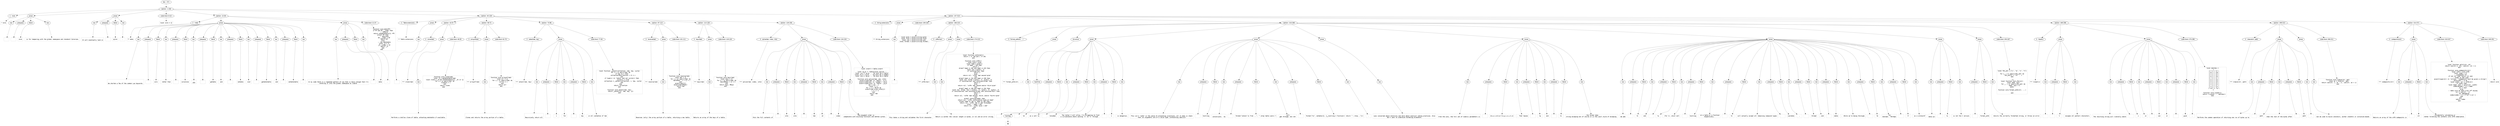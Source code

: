 digraph lpegNode {

node [fontname=Helvetica]
edge [style=dashed]

doc_0 [label="doc - 371"]


doc_0 -> { section_1}
{rank=same; section_1}

section_1 [label="section: 1-156"]


// END RANK doc_0

section_1 -> { header_2 prose_3 prose_4 codeblock_5 section_6 section_7 section_8}
{rank=same; header_2 prose_3 prose_4 codeblock_5 section_6 section_7 section_8}

header_2 [label="1 : Core"]

prose_3 [label="prose"]

prose_4 [label="prose"]

codeblock_5 [label="code block 8-10"]

section_6 [label="section: 13-39"]

section_7 [label="section: 40-128"]

section_8 [label="section: 157-313"]


// END RANK section_1

header_2 -> leaf_9
leaf_9  [color=Gray,shape=rectangle,fontname=Inconsolata,label="* Core"]
// END RANK header_2

prose_3 -> { raw_10 prespace_11 literal_12 raw_13}
{rank=same; raw_10 prespace_11 literal_12 raw_13}

raw_10 [label="raw"]

prespace_11 [label="prespace"]

literal_12 [label="literal"]

raw_13 [label="raw"]


// END RANK prose_3

raw_10 -> leaf_14
leaf_14  [color=Gray,shape=rectangle,fontname=Inconsolata,label="
"]
// END RANK raw_10

prespace_11 -> leaf_15
leaf_15  [color=Gray,shape=rectangle,fontname=Inconsolata,label=""]
// END RANK prespace_11

literal_12 -> leaf_16
leaf_16  [color=Gray,shape=rectangle,fontname=Inconsolata,label="core"]
// END RANK literal_12

raw_13 -> leaf_17
leaf_17  [color=Gray,shape=rectangle,fontname=Inconsolata,label=" is for tampering with the global namespace and standard libraries.
"]
// END RANK raw_13

prose_4 -> { raw_18 prespace_19 literal_20 raw_21}
{rank=same; raw_18 prespace_19 literal_20 raw_21}

raw_18 [label="raw"]

prespace_19 [label="prespace"]

literal_20 [label="literal"]

raw_21 [label="raw"]


// END RANK prose_4

raw_18 -> leaf_22
leaf_22  [color=Gray,shape=rectangle,fontname=Inconsolata,label="
It will eventually land in"]
// END RANK raw_18

prespace_19 -> leaf_23
leaf_23  [color=Gray,shape=rectangle,fontname=Inconsolata,label=" "]
// END RANK prespace_19

literal_20 -> leaf_24
leaf_24  [color=Gray,shape=rectangle,fontname=Inconsolata,label="pylon"]
// END RANK literal_20

raw_21 -> leaf_25
leaf_25  [color=Gray,shape=rectangle,fontname=Inconsolata,label=".
"]
// END RANK raw_21

codeblock_5 -> leaf_26
leaf_26  [color=Gray,shape=rectangle,fontname=Inconsolata,label="local core = {}"]
// END RANK codeblock_5

section_6 -> { header_27 prose_28 prose_29 codeblock_30}
{rank=same; header_27 prose_28 prose_29 codeblock_30}

header_27 [label="2 : meta"]

prose_28 [label="prose"]

prose_29 [label="prose"]

codeblock_30 [label="code block 21-37"]


// END RANK section_6

header_27 -> leaf_31
leaf_31  [color=Gray,shape=rectangle,fontname=Inconsolata,label="** meta"]
// END RANK header_27

prose_28 -> { raw_32 prespace_33 literal_34 raw_35 prespace_36 literal_37 raw_38 prespace_39 literal_40 raw_41 prespace_42 literal_43 raw_44 prespace_45 literal_46 raw_47 prespace_48 literal_49 raw_50}
{rank=same; raw_32 prespace_33 literal_34 raw_35 prespace_36 literal_37 raw_38 prespace_39 literal_40 raw_41 prespace_42 literal_43 raw_44 prespace_45 literal_46 raw_47 prespace_48 literal_49 raw_50}

raw_32 [label="raw"]

prespace_33 [label="prespace"]

literal_34 [label="literal"]

raw_35 [label="raw"]

prespace_36 [label="prespace"]

literal_37 [label="literal"]

raw_38 [label="raw"]

prespace_39 [label="prespace"]

literal_40 [label="literal"]

raw_41 [label="raw"]

prespace_42 [label="prespace"]

literal_43 [label="literal"]

raw_44 [label="raw"]

prespace_45 [label="prespace"]

literal_46 [label="literal"]

raw_47 [label="raw"]

prespace_48 [label="prespace"]

literal_49 [label="literal"]

raw_50 [label="raw"]


// END RANK prose_28

raw_32 -> leaf_51
leaf_51  [color=Gray,shape=rectangle,fontname=Inconsolata,label="

We shorten a few of the common Lua keywords:"]
// END RANK raw_32

prespace_33 -> leaf_52
leaf_52  [color=Gray,shape=rectangle,fontname=Inconsolata,label=" "]
// END RANK prespace_33

literal_34 -> leaf_53
leaf_53  [color=Gray,shape=rectangle,fontname=Inconsolata,label="coro"]
// END RANK literal_34

raw_35 -> leaf_54
leaf_54  [color=Gray,shape=rectangle,fontname=Inconsolata,label=" rather than"]
// END RANK raw_35

prespace_36 -> leaf_55
leaf_55  [color=Gray,shape=rectangle,fontname=Inconsolata,label=" "]
// END RANK prespace_36

literal_37 -> leaf_56
leaf_56  [color=Gray,shape=rectangle,fontname=Inconsolata,label="coroutine"]
// END RANK literal_37

raw_38 -> leaf_57
leaf_57  [color=Gray,shape=rectangle,fontname=Inconsolata,label=",
and"]
// END RANK raw_38

prespace_39 -> leaf_58
leaf_58  [color=Gray,shape=rectangle,fontname=Inconsolata,label=" "]
// END RANK prespace_39

literal_40 -> leaf_59
leaf_59  [color=Gray,shape=rectangle,fontname=Inconsolata,label="getmeta"]
// END RANK literal_40

raw_41 -> leaf_60
leaf_60  [color=Gray,shape=rectangle,fontname=Inconsolata,label=" and"]
// END RANK raw_41

prespace_42 -> leaf_61
leaf_61  [color=Gray,shape=rectangle,fontname=Inconsolata,label=" "]
// END RANK prespace_42

literal_43 -> leaf_62
leaf_62  [color=Gray,shape=rectangle,fontname=Inconsolata,label="setmeta"]
// END RANK literal_43

raw_44 -> leaf_63
leaf_63  [color=Gray,shape=rectangle,fontname=Inconsolata,label=" over"]
// END RANK raw_44

prespace_45 -> leaf_64
leaf_64  [color=Gray,shape=rectangle,fontname=Inconsolata,label=" "]
// END RANK prespace_45

literal_46 -> leaf_65
leaf_65  [color=Gray,shape=rectangle,fontname=Inconsolata,label="getmetatable"]
// END RANK literal_46

raw_47 -> leaf_66
leaf_66  [color=Gray,shape=rectangle,fontname=Inconsolata,label=" and"]
// END RANK raw_47

prespace_48 -> leaf_67
leaf_67  [color=Gray,shape=rectangle,fontname=Inconsolata,label=" "]
// END RANK prespace_48

literal_49 -> leaf_68
leaf_68  [color=Gray,shape=rectangle,fontname=Inconsolata,label="setmetatable"]
// END RANK literal_49

raw_50 -> leaf_69
leaf_69  [color=Gray,shape=rectangle,fontname=Inconsolata,label=".
"]
// END RANK raw_50

prose_29 -> { raw_70 prespace_71 literal_72 raw_73}
{rank=same; raw_70 prespace_71 literal_72 raw_73}

raw_70 [label="raw"]

prespace_71 [label="prespace"]

literal_72 [label="literal"]

raw_73 [label="raw"]


// END RANK prose_29

raw_70 -> leaf_74
leaf_74  [color=Gray,shape=rectangle,fontname=Inconsolata,label="
In my code there is a repeated pattern of use that is basic enough that I'm
entering it into the global namespace as simple"]
// END RANK raw_70

prespace_71 -> leaf_75
leaf_75  [color=Gray,shape=rectangle,fontname=Inconsolata,label=" "]
// END RANK prespace_71

literal_72 -> leaf_76
leaf_76  [color=Gray,shape=rectangle,fontname=Inconsolata,label="meta"]
// END RANK literal_72

raw_73 -> leaf_77
leaf_77  [color=Gray,shape=rectangle,fontname=Inconsolata,label=".
"]
// END RANK raw_73

codeblock_30 -> leaf_78
leaf_78  [color=Gray,shape=rectangle,fontname=Inconsolata,label="function core.meta(MT)
   if MT and MT.__index then
      -- inherit
      return setmetatable({}, MT)
   elseif MT then
      -- decorate
      MT.__index = MT
      return MT
   else
      -- new metatable
      local _M = {}
      _M.__index = _M
      return _M
   end
end"]
// END RANK codeblock_30

section_7 -> { header_79 prose_80 section_81 section_82 section_83 section_84 section_85 section_86}
{rank=same; header_79 prose_80 section_81 section_82 section_83 section_84 section_85 section_86}

header_79 [label="2 : Table extensions"]

prose_80 [label="prose"]

section_81 [label="section: 42-57"]

section_82 [label="section: 58-72"]

section_83 [label="section: 73-96"]

section_84 [label="section: 97-113"]

section_85 [label="section: 114-128"]

section_86 [label="section: 129-156"]


// END RANK section_7

header_79 -> leaf_87
leaf_87  [color=Gray,shape=rectangle,fontname=Inconsolata,label="** Table extensions"]
// END RANK header_79

prose_80 -> { raw_88}
{rank=same; raw_88}

raw_88 [label="raw"]


// END RANK prose_80

raw_88 -> leaf_89
leaf_89  [color=Gray,shape=rectangle,fontname=Inconsolata,label="
"]
// END RANK raw_88

section_81 -> { header_90 prose_91 codeblock_92}
{rank=same; header_90 prose_91 codeblock_92}

header_90 [label="3 : clone(tab)"]

prose_91 [label="prose"]

codeblock_92 [label="code block 46-55"]


// END RANK section_81

header_90 -> leaf_93
leaf_93  [color=Gray,shape=rectangle,fontname=Inconsolata,label="*** clone(tab)"]
// END RANK header_90

prose_91 -> { raw_94}
{rank=same; raw_94}

raw_94 [label="raw"]


// END RANK prose_91

raw_94 -> leaf_95
leaf_95  [color=Gray,shape=rectangle,fontname=Inconsolata,label="

Performs a shallow clone of table, attaching metatable if available.
"]
// END RANK raw_94

codeblock_92 -> leaf_96
leaf_96  [color=Gray,shape=rectangle,fontname=Inconsolata,label="function core.clone(tab)
   local _M = getmetatable(tab)
   local clone = _M and setmetatable({}, _M) or {}
   for k,v in pairs(tab) do
      clone[k] = v
   end
   return clone
end"]
// END RANK codeblock_92

section_82 -> { header_97 prose_98 codeblock_99}
{rank=same; header_97 prose_98 codeblock_99}

header_97 [label="3 : arrayof(tab)"]

prose_98 [label="prose"]

codeblock_99 [label="code block 62-70"]


// END RANK section_82

header_97 -> leaf_100
leaf_100  [color=Gray,shape=rectangle,fontname=Inconsolata,label="*** arrayof(tab)"]
// END RANK header_97

prose_98 -> { raw_101}
{rank=same; raw_101}

raw_101 [label="raw"]


// END RANK prose_98

raw_101 -> leaf_102
leaf_102  [color=Gray,shape=rectangle,fontname=Inconsolata,label="

Clones and returns the array portion of a table.
"]
// END RANK raw_101

codeblock_99 -> leaf_103
leaf_103  [color=Gray,shape=rectangle,fontname=Inconsolata,label="function core.arrayof(tab)
   local arr = {}
   for i,v in ipairs(tab) do
      arr[i] = v
   end
   return arr
end"]
// END RANK codeblock_99

section_83 -> { header_104 prose_105 codeblock_106}
{rank=same; header_104 prose_105 codeblock_106}

header_104 [label="3 : select(tab, key)"]

prose_105 [label="prose"]

codeblock_106 [label="code block 77-94"]


// END RANK section_83

header_104 -> leaf_107
leaf_107  [color=Gray,shape=rectangle,fontname=Inconsolata,label="*** select(tab, key)"]
// END RANK header_104

prose_105 -> { raw_108 prespace_109 literal_110 raw_111 prespace_112 literal_113 raw_114}
{rank=same; raw_108 prespace_109 literal_110 raw_111 prespace_112 literal_113 raw_114}

raw_108 [label="raw"]

prespace_109 [label="prespace"]

literal_110 [label="literal"]

raw_111 [label="raw"]

prespace_112 [label="prespace"]

literal_113 [label="literal"]

raw_114 [label="raw"]


// END RANK prose_105

raw_108 -> leaf_115
leaf_115  [color=Gray,shape=rectangle,fontname=Inconsolata,label="

Recursively return all"]
// END RANK raw_108

prespace_109 -> leaf_116
leaf_116  [color=Gray,shape=rectangle,fontname=Inconsolata,label=" "]
// END RANK prespace_109

literal_110 -> leaf_117
leaf_117  [color=Gray,shape=rectangle,fontname=Inconsolata,label="v"]
// END RANK literal_110

raw_111 -> leaf_118
leaf_118  [color=Gray,shape=rectangle,fontname=Inconsolata,label=" for"]
// END RANK raw_111

prespace_112 -> leaf_119
leaf_119  [color=Gray,shape=rectangle,fontname=Inconsolata,label=" "]
// END RANK prespace_112

literal_113 -> leaf_120
leaf_120  [color=Gray,shape=rectangle,fontname=Inconsolata,label="key"]
// END RANK literal_113

raw_114 -> leaf_121
leaf_121  [color=Gray,shape=rectangle,fontname=Inconsolata,label=" in all subtables of tab
"]
// END RANK raw_114

codeblock_106 -> leaf_122
leaf_122  [color=Gray,shape=rectangle,fontname=Inconsolata,label="local function _select(collection, tab, key, cycle)
   for k,v in pairs(tab) do
      if key == k then
         collection[#collection + 1] = v
      end
      if type(v) == \"table\" and not cycle[v] then
         cycle[v] = true
         collection = _select(collection, v, key, cycle)
      end
   end
   return collection
end

function core.select(tab, key)
   return _select({}, tab, key, {})
end"]
// END RANK codeblock_106

section_84 -> { header_123 prose_124 codeblock_125}
{rank=same; header_123 prose_124 codeblock_125}

header_123 [label="3 : reverse(tab)"]

prose_124 [label="prose"]

codeblock_125 [label="code block 101-111"]


// END RANK section_84

header_123 -> leaf_126
leaf_126  [color=Gray,shape=rectangle,fontname=Inconsolata,label="*** reverse(tab)"]
// END RANK header_123

prose_124 -> { raw_127}
{rank=same; raw_127}

raw_127 [label="raw"]


// END RANK prose_124

raw_127 -> leaf_128
leaf_128  [color=Gray,shape=rectangle,fontname=Inconsolata,label="

Reverses (only) the array portion of a table, returning a new table.
"]
// END RANK raw_127

codeblock_125 -> leaf_129
leaf_129  [color=Gray,shape=rectangle,fontname=Inconsolata,label="function core.reverse(tab)
   local bat = {}
   for i,v in ipairs(tab) do
      bat[#tab - i + 1] = v
   end
   assert(bat[1])
   assert(bat[#tab])
   return bat
end"]
// END RANK codeblock_125

section_85 -> { header_130 prose_131 codeblock_132}
{rank=same; header_130 prose_131 codeblock_132}

header_130 [label="3 : keys(tab)"]

prose_131 [label="prose"]

codeblock_132 [label="code block 118-126"]


// END RANK section_85

header_130 -> leaf_133
leaf_133  [color=Gray,shape=rectangle,fontname=Inconsolata,label="*** keys(tab)"]
// END RANK header_130

prose_131 -> { raw_134}
{rank=same; raw_134}

raw_134 [label="raw"]


// END RANK prose_131

raw_134 -> leaf_135
leaf_135  [color=Gray,shape=rectangle,fontname=Inconsolata,label="

Returns an array of the keys of a table.
"]
// END RANK raw_134

codeblock_132 -> leaf_136
leaf_136  [color=Gray,shape=rectangle,fontname=Inconsolata,label="function core.keys(tab)
   local keys = {}
   for k,v in pairs(tab) do
      keys[#keys + 1] = k
   end
   return keys, #keys
end"]
// END RANK codeblock_132

section_86 -> { header_137 prose_138 codeblock_139}
{rank=same; header_137 prose_138 codeblock_139}

header_137 [label="3 : splice(tab, index, into)"]

prose_138 [label="prose"]

codeblock_139 [label="code block 134-154"]


// END RANK section_86

header_137 -> leaf_140
leaf_140  [color=Gray,shape=rectangle,fontname=Inconsolata,label="*** splice(tab, index, into)"]
// END RANK header_137

prose_138 -> { raw_141 prespace_142 literal_143 raw_144 prespace_145 literal_146 raw_147 prespace_148 literal_149 raw_150}
{rank=same; raw_141 prespace_142 literal_143 raw_144 prespace_145 literal_146 raw_147 prespace_148 literal_149 raw_150}

raw_141 [label="raw"]

prespace_142 [label="prespace"]

literal_143 [label="literal"]

raw_144 [label="raw"]

prespace_145 [label="prespace"]

literal_146 [label="literal"]

raw_147 [label="raw"]

prespace_148 [label="prespace"]

literal_149 [label="literal"]

raw_150 [label="raw"]


// END RANK prose_138

raw_141 -> leaf_151
leaf_151  [color=Gray,shape=rectangle,fontname=Inconsolata,label="

Puts the full contents of"]
// END RANK raw_141

prespace_142 -> leaf_152
leaf_152  [color=Gray,shape=rectangle,fontname=Inconsolata,label=" "]
// END RANK prespace_142

literal_143 -> leaf_153
leaf_153  [color=Gray,shape=rectangle,fontname=Inconsolata,label="into"]
// END RANK literal_143

raw_144 -> leaf_154
leaf_154  [color=Gray,shape=rectangle,fontname=Inconsolata,label=" into"]
// END RANK raw_144

prespace_145 -> leaf_155
leaf_155  [color=Gray,shape=rectangle,fontname=Inconsolata,label=" "]
// END RANK prespace_145

literal_146 -> leaf_156
leaf_156  [color=Gray,shape=rectangle,fontname=Inconsolata,label="tab"]
// END RANK literal_146

raw_147 -> leaf_157
leaf_157  [color=Gray,shape=rectangle,fontname=Inconsolata,label=" at"]
// END RANK raw_147

prespace_148 -> leaf_158
leaf_158  [color=Gray,shape=rectangle,fontname=Inconsolata,label=" "]
// END RANK prespace_148

literal_149 -> leaf_159
leaf_159  [color=Gray,shape=rectangle,fontname=Inconsolata,label="index"]
// END RANK literal_149

raw_150 -> leaf_160
leaf_160  [color=Gray,shape=rectangle,fontname=Inconsolata,label=".  The argument order is
compatible with existing functions and method syntax.
"]
// END RANK raw_150

codeblock_139 -> leaf_161
leaf_161  [color=Gray,shape=rectangle,fontname=Inconsolata,label="local insert = table.insert

local sp_er = \"table<core>.splice: \"
local _e_1 = sp_er .. \"$1 must be a table\"
local _e_2 = sp_er .. \"$2 must be a number\"
local _e_3 = sp_er .. \"$3 must be a table\"

function core.splice(tab, idx, into)
   assert(type(tab) == \"table\", _e_1)
   assert(type(idx) == \"number\", _e_2)
   assert(type(into) == \"table\", _e_3)
    idx = idx - 1
    local i = 1
    for j = 1, #into do
        insert(tab,i+idx,into[j])
        i = i + 1
    end
    return tab
end"]
// END RANK codeblock_139

section_8 -> { header_162 prose_163 codeblock_164 section_165 section_166 section_167 section_168 section_169}
{rank=same; header_162 prose_163 codeblock_164 section_165 section_166 section_167 section_168 section_169}

header_162 [label="2 : String extensions"]

prose_163 [label="prose"]

codeblock_164 [label="code block 159-164"]

section_165 [label="section: 166-215"]

section_166 [label="section: 216-268"]

section_167 [label="section: 269-298"]

section_168 [label="section: 299-313"]

section_169 [label="section: 314-371"]


// END RANK section_8

header_162 -> leaf_170
leaf_170  [color=Gray,shape=rectangle,fontname=Inconsolata,label="** String extensions"]
// END RANK header_162

prose_163 -> { raw_171}
{rank=same; raw_171}

raw_171 [label="raw"]


// END RANK prose_163

raw_171 -> leaf_172
leaf_172  [color=Gray,shape=rectangle,fontname=Inconsolata,label="
"]
// END RANK raw_171

codeblock_164 -> leaf_173
leaf_173  [color=Gray,shape=rectangle,fontname=Inconsolata,label="local byte = assert(string.byte)
local find = assert(string.find)
local sub = assert(string.sub)
local format = assert(string.format)"]
// END RANK codeblock_164

section_165 -> { header_174 prose_175 prose_176 codeblock_177}
{rank=same; header_174 prose_175 prose_176 codeblock_177}

header_174 [label="3 : utf8(char)"]

prose_175 [label="prose"]

prose_176 [label="prose"]

codeblock_177 [label="code block 174-213"]


// END RANK section_165

header_174 -> leaf_178
leaf_178  [color=Gray,shape=rectangle,fontname=Inconsolata,label="*** utf8(char)"]
// END RANK header_174

prose_175 -> { raw_179}
{rank=same; raw_179}

raw_179 [label="raw"]


// END RANK prose_175

raw_179 -> leaf_180
leaf_180  [color=Gray,shape=rectangle,fontname=Inconsolata,label="

This takes a string and validates the first character.
"]
// END RANK raw_179

prose_176 -> { raw_181}
{rank=same; raw_181}

raw_181 [label="raw"]


// END RANK prose_176

raw_181 -> leaf_182
leaf_182  [color=Gray,shape=rectangle,fontname=Inconsolata,label="
Return is either the (valid) length in bytes, or nil and an error string.
"]
// END RANK raw_181

codeblock_177 -> leaf_183
leaf_183  [color=Gray,shape=rectangle,fontname=Inconsolata,label="local function continue(c)
   return c >= 128 and c <= 191
end

function core.utf8(c)
   local byte = byte
   local head = byte(c)
   if head < 128 then
      return 1
   elseif head >= 194 and head <= 223 then
      local two = byte(c, 2)
      if continue(two) then
         return 2
      else
         return nil, \"utf8: bad second byte\"
      end
   elseif head >= 224 and head <= 239 then
      local two, three = byte(c, 2), byte(c, 3)
      if continue(two) and continue(three) then
         return 3
      else
         return nil, \"utf8: bad second and/or third byte\"
      end
   elseif head >= 240 and head <= 244 then
      local two, three, four = byte(c, 2), byte(c, 3), byte(c, 4)
      if continue(two) and continue(three) and continue(four) then
         return 4
      else
         return nil, \"utf8: bad second, third, and/or fourth byte\"
      end
   elseif continue(head) then
      return nil, \"utf8: continuation byte at head\"
   elseif head == 192 or head == 193 then
      return nil, \"utf8: 192 or 193 forbidden\"
   else -- head > 245
      return nil, \"utf8: byte > 245\"
   end
end"]
// END RANK codeblock_177

section_166 -> { header_184 prose_185 structure_186 prose_187 prose_188 prose_189 prose_190 prose_191 prose_192 prose_193 codeblock_194}
{rank=same; header_184 prose_185 structure_186 prose_187 prose_188 prose_189 prose_190 prose_191 prose_192 prose_193 codeblock_194}

header_184 [label="3 : format_safe(str, ...)"]

prose_185 [label="prose"]

structure_186 [label="structure"]

prose_187 [label="prose"]

prose_188 [label="prose"]

prose_189 [label="prose"]

prose_190 [label="prose"]

prose_191 [label="prose"]

prose_192 [label="prose"]

prose_193 [label="prose"]

codeblock_194 [label="code block 250-267"]


// END RANK section_166

header_184 -> leaf_195
leaf_195  [color=Gray,shape=rectangle,fontname=Inconsolata,label="*** format_safe(str, ...)"]
// END RANK header_184

prose_185 -> { raw_196}
{rank=same; raw_196}

raw_196 [label="raw"]


// END RANK prose_185

raw_196 -> leaf_197
leaf_197  [color=Gray,shape=rectangle,fontname=Inconsolata,label="
"]
// END RANK raw_196

structure_186 -> { hashline_198}
{rank=same; hashline_198}

hashline_198 [label="hashline"]


// END RANK structure_186

hashline_198 -> { hashtag_199}
{rank=same; hashtag_199}

hashtag_199 [label="hashtag"]


// END RANK hashline_198

hashtag_199 -> leaf_200
leaf_200  [color=Gray,shape=rectangle,fontname=Inconsolata,label="NB"]
// END RANK hashtag_199

prose_187 -> { prespace_201 literal_202 raw_203 prespace_204 literal_205 raw_206 prespace_207 literal_208 raw_209}
{rank=same; prespace_201 literal_202 raw_203 prespace_204 literal_205 raw_206 prespace_207 literal_208 raw_209}

prespace_201 [label="prespace"]

literal_202 [label="literal"]

raw_203 [label="raw"]

prespace_204 [label="prespace"]

literal_205 [label="literal"]

raw_206 [label="raw"]

prespace_207 [label="prespace"]

literal_208 [label="literal"]

raw_209 [label="raw"]


// END RANK prose_187

prespace_201 -> leaf_210
leaf_210  [color=Gray,shape=rectangle,fontname=Inconsolata,label=""]
// END RANK prespace_201

literal_202 -> leaf_211
leaf_211  [color=Gray,shape=rectangle,fontname=Inconsolata,label="%d"]
// END RANK literal_202

raw_203 -> leaf_212
leaf_212  [color=Gray,shape=rectangle,fontname=Inconsolata,label=" as a call to"]
// END RANK raw_203

prespace_204 -> leaf_213
leaf_213  [color=Gray,shape=rectangle,fontname=Inconsolata,label=" "]
// END RANK prespace_204

literal_205 -> leaf_214
leaf_214  [color=Gray,shape=rectangle,fontname=Inconsolata,label="tonumber"]
// END RANK literal_205

raw_206 -> leaf_215
leaf_215  [color=Gray,shape=rectangle,fontname=Inconsolata,label=".  The latter I will allow, I'm struggling to find
a circumstance where casting \"1\" to \"1\" through"]
// END RANK raw_206

prespace_207 -> leaf_216
leaf_216  [color=Gray,shape=rectangle,fontname=Inconsolata,label=" "]
// END RANK prespace_207

literal_208 -> leaf_217
leaf_217  [color=Gray,shape=rectangle,fontname=Inconsolata,label="1"]
// END RANK literal_208

raw_209 -> leaf_218
leaf_218  [color=Gray,shape=rectangle,fontname=Inconsolata,label=" is dangerous.
"]
// END RANK raw_209

prose_188 -> { raw_219 prespace_220 literal_221 raw_222 prespace_223 literal_224 raw_225 prespace_226 literal_227 raw_228}
{rank=same; raw_219 prespace_220 literal_221 raw_222 prespace_223 literal_224 raw_225 prespace_226 literal_227 raw_228}

raw_219 [label="raw"]

prespace_220 [label="prespace"]

literal_221 [label="literal"]

raw_222 [label="raw"]

prespace_223 [label="prespace"]

literal_224 [label="literal"]

raw_225 [label="raw"]

prespace_226 [label="prespace"]

literal_227 [label="literal"]

raw_228 [label="raw"]


// END RANK prose_188

raw_219 -> leaf_229
leaf_229  [color=Gray,shape=rectangle,fontname=Inconsolata,label="
This isn't \"safe\" in the sense of preventing injections, all it does is check
that its arguments are of a valid type, prohibiting implicit"]
// END RANK raw_219

prespace_220 -> leaf_230
leaf_230  [color=Gray,shape=rectangle,fontname=Inconsolata,label=" "]
// END RANK prespace_220

literal_221 -> leaf_231
leaf_231  [color=Gray,shape=rectangle,fontname=Inconsolata,label="tostring"]
// END RANK literal_221

raw_222 -> leaf_232
leaf_232  [color=Gray,shape=rectangle,fontname=Inconsolata,label="
conversions.  So"]
// END RANK raw_222

prespace_223 -> leaf_233
leaf_233  [color=Gray,shape=rectangle,fontname=Inconsolata,label=" "]
// END RANK prespace_223

literal_224 -> leaf_234
leaf_234  [color=Gray,shape=rectangle,fontname=Inconsolata,label="format(\"select %s from ...\", \"';drop table users;\")"]
// END RANK literal_224

raw_225 -> leaf_235
leaf_235  [color=Gray,shape=rectangle,fontname=Inconsolata,label=" will
get through, but not"]
// END RANK raw_225

prespace_226 -> leaf_236
leaf_236  [color=Gray,shape=rectangle,fontname=Inconsolata,label=""]
// END RANK prespace_226

literal_227 -> leaf_237
leaf_237  [color=Gray,shape=rectangle,fontname=Inconsolata,label="format(\"%s\", setmeta({}, {__tostring = function() return \"'; drop...\"}))"]
// END RANK literal_227

raw_228 -> leaf_238
leaf_238  [color=Gray,shape=rectangle,fontname=Inconsolata,label=".
"]
// END RANK raw_228

prose_189 -> { raw_239}
{rank=same; raw_239}

raw_239 [label="raw"]


// END RANK prose_189

raw_239 -> leaf_240
leaf_240  [color=Gray,shape=rectangle,fontname=Inconsolata,label="
Less concerned about hostility and more about explicit coding practices. Also
don't want to undermine hardening elsewhere.
"]
// END RANK raw_239

prose_190 -> { raw_241 prespace_242 literal_243 raw_244 prespace_245 literal_246 raw_247 prespace_248 literal_249 raw_250}
{rank=same; raw_241 prespace_242 literal_243 raw_244 prespace_245 literal_246 raw_247 prespace_248 literal_249 raw_250}

raw_241 [label="raw"]

prespace_242 [label="prespace"]

literal_243 [label="literal"]

raw_244 [label="raw"]

prespace_245 [label="prespace"]

literal_246 [label="literal"]

raw_247 [label="raw"]

prespace_248 [label="prespace"]

literal_249 [label="literal"]

raw_250 [label="raw"]


// END RANK prose_190

raw_241 -> leaf_251
leaf_251  [color=Gray,shape=rectangle,fontname=Inconsolata,label="
From the wiki, the full set of numeric parameters is"]
// END RANK raw_241

prespace_242 -> leaf_252
leaf_252  [color=Gray,shape=rectangle,fontname=Inconsolata,label=""]
// END RANK prespace_242

literal_243 -> leaf_253
leaf_253  [color=Gray,shape=rectangle,fontname=Inconsolata,label="{A,a,c,d,E,e,f,G,g,i,o,u,X,x}"]
// END RANK literal_243

raw_244 -> leaf_254
leaf_254  [color=Gray,shape=rectangle,fontname=Inconsolata,label=".  That leaves"]
// END RANK raw_244

prespace_245 -> leaf_255
leaf_255  [color=Gray,shape=rectangle,fontname=Inconsolata,label=" "]
// END RANK prespace_245

literal_246 -> leaf_256
leaf_256  [color=Gray,shape=rectangle,fontname=Inconsolata,label="%q"]
// END RANK literal_246

raw_247 -> leaf_257
leaf_257  [color=Gray,shape=rectangle,fontname=Inconsolata,label=" and"]
// END RANK raw_247

prespace_248 -> leaf_258
leaf_258  [color=Gray,shape=rectangle,fontname=Inconsolata,label=" "]
// END RANK prespace_248

literal_249 -> leaf_259
leaf_259  [color=Gray,shape=rectangle,fontname=Inconsolata,label="%s"]
// END RANK literal_249

raw_250 -> leaf_260
leaf_260  [color=Gray,shape=rectangle,fontname=Inconsolata,label=", the former does
string escaping but of course it is the Lua/C style of escaping.
"]
// END RANK raw_250

prose_191 -> { raw_261 prespace_262 literal_263 raw_264 prespace_265 literal_266 raw_267 prespace_268 literal_269 raw_270 prespace_271 literal_272 raw_273 prespace_274 literal_275 raw_276 prespace_277 literal_278 raw_279 prespace_280 literal_281 raw_282 prespace_283 literal_284 raw_285 prespace_286 literal_287 raw_288}
{rank=same; raw_261 prespace_262 literal_263 raw_264 prespace_265 literal_266 raw_267 prespace_268 literal_269 raw_270 prespace_271 literal_272 raw_273 prespace_274 literal_275 raw_276 prespace_277 literal_278 raw_279 prespace_280 literal_281 raw_282 prespace_283 literal_284 raw_285 prespace_286 literal_287 raw_288}

raw_261 [label="raw"]

prespace_262 [label="prespace"]

literal_263 [label="literal"]

raw_264 [label="raw"]

prespace_265 [label="prespace"]

literal_266 [label="literal"]

raw_267 [label="raw"]

prespace_268 [label="prespace"]

literal_269 [label="literal"]

raw_270 [label="raw"]

prespace_271 [label="prespace"]

literal_272 [label="literal"]

raw_273 [label="raw"]

prespace_274 [label="prespace"]

literal_275 [label="literal"]

raw_276 [label="raw"]

prespace_277 [label="prespace"]

literal_278 [label="literal"]

raw_279 [label="raw"]

prespace_280 [label="prespace"]

literal_281 [label="literal"]

raw_282 [label="raw"]

prespace_283 [label="prespace"]

literal_284 [label="literal"]

raw_285 [label="raw"]

prespace_286 [label="prespace"]

literal_287 [label="literal"]

raw_288 [label="raw"]


// END RANK prose_191

raw_261 -> leaf_289
leaf_289  [color=Gray,shape=rectangle,fontname=Inconsolata,label="
We add"]
// END RANK raw_261

prespace_262 -> leaf_290
leaf_290  [color=Gray,shape=rectangle,fontname=Inconsolata,label=" "]
// END RANK prespace_262

literal_263 -> leaf_291
leaf_291  [color=Gray,shape=rectangle,fontname=Inconsolata,label="%t"]
// END RANK literal_263

raw_264 -> leaf_292
leaf_292  [color=Gray,shape=rectangle,fontname=Inconsolata,label=" and"]
// END RANK raw_264

prespace_265 -> leaf_293
leaf_293  [color=Gray,shape=rectangle,fontname=Inconsolata,label=" "]
// END RANK prespace_265

literal_266 -> leaf_294
leaf_294  [color=Gray,shape=rectangle,fontname=Inconsolata,label="%L"]
// END RANK literal_266

raw_267 -> leaf_295
leaf_295  [color=Gray,shape=rectangle,fontname=Inconsolata,label=" (for λ), which call"]
// END RANK raw_267

prespace_268 -> leaf_296
leaf_296  [color=Gray,shape=rectangle,fontname=Inconsolata,label=" "]
// END RANK prespace_268

literal_269 -> leaf_297
leaf_297  [color=Gray,shape=rectangle,fontname=Inconsolata,label="tostring"]
// END RANK literal_269

raw_270 -> leaf_298
leaf_298  [color=Gray,shape=rectangle,fontname=Inconsolata,label=" on a table or a function
respectively. "]
// END RANK raw_270

prespace_271 -> leaf_299
leaf_299  [color=Gray,shape=rectangle,fontname=Inconsolata,label=" "]
// END RANK prespace_271

literal_272 -> leaf_300
leaf_300  [color=Gray,shape=rectangle,fontname=Inconsolata,label="%t"]
// END RANK literal_272

raw_273 -> leaf_301
leaf_301  [color=Gray,shape=rectangle,fontname=Inconsolata,label=" will actually accept all remaining compound types:"]
// END RANK raw_273

prespace_274 -> leaf_302
leaf_302  [color=Gray,shape=rectangle,fontname=Inconsolata,label=""]
// END RANK prespace_274

literal_275 -> leaf_303
leaf_303  [color=Gray,shape=rectangle,fontname=Inconsolata,label="userdata"]
// END RANK literal_275

raw_276 -> leaf_304
leaf_304  [color=Gray,shape=rectangle,fontname=Inconsolata,label=","]
// END RANK raw_276

prespace_277 -> leaf_305
leaf_305  [color=Gray,shape=rectangle,fontname=Inconsolata,label=" "]
// END RANK prespace_277

literal_278 -> leaf_306
leaf_306  [color=Gray,shape=rectangle,fontname=Inconsolata,label="thread"]
// END RANK literal_278

raw_279 -> leaf_307
leaf_307  [color=Gray,shape=rectangle,fontname=Inconsolata,label=", and"]
// END RANK raw_279

prespace_280 -> leaf_308
leaf_308  [color=Gray,shape=rectangle,fontname=Inconsolata,label=" "]
// END RANK prespace_280

literal_281 -> leaf_309
leaf_309  [color=Gray,shape=rectangle,fontname=Inconsolata,label="cdata"]
// END RANK literal_281

raw_282 -> leaf_310
leaf_310  [color=Gray,shape=rectangle,fontname=Inconsolata,label=".  While we're being thorough,"]
// END RANK raw_282

prespace_283 -> leaf_311
leaf_311  [color=Gray,shape=rectangle,fontname=Inconsolata,label=" "]
// END RANK prespace_283

literal_284 -> leaf_312
leaf_312  [color=Gray,shape=rectangle,fontname=Inconsolata,label="%b"]
// END RANK literal_284

raw_285 -> leaf_313
leaf_313  [color=Gray,shape=rectangle,fontname=Inconsolata,label=" for
boolean.  Perhaps"]
// END RANK raw_285

prespace_286 -> leaf_314
leaf_314  [color=Gray,shape=rectangle,fontname=Inconsolata,label=" "]
// END RANK prespace_286

literal_287 -> leaf_315
leaf_315  [color=Gray,shape=rectangle,fontname=Inconsolata,label="%*"]
// END RANK literal_287

raw_288 -> leaf_316
leaf_316  [color=Gray,shape=rectangle,fontname=Inconsolata,label=" as a wildcard?
"]
// END RANK raw_288

prose_192 -> { raw_317 prespace_318 literal_319 raw_320}
{rank=same; raw_317 prespace_318 literal_319 raw_320}

raw_317 [label="raw"]

prespace_318 [label="prespace"]

literal_319 [label="literal"]

raw_320 [label="raw"]


// END RANK prose_192

raw_317 -> leaf_321
leaf_321  [color=Gray,shape=rectangle,fontname=Inconsolata,label="
Note our"]
// END RANK raw_317

prespace_318 -> leaf_322
leaf_322  [color=Gray,shape=rectangle,fontname=Inconsolata,label=" "]
// END RANK prespace_318

literal_319 -> leaf_323
leaf_323  [color=Gray,shape=rectangle,fontname=Inconsolata,label="%L"]
// END RANK literal_319

raw_320 -> leaf_324
leaf_324  [color=Gray,shape=rectangle,fontname=Inconsolata,label=" is not the C version.
"]
// END RANK raw_320

prose_193 -> { prespace_325 literal_326 raw_327}
{rank=same; prespace_325 literal_326 raw_327}

prespace_325 [label="prespace"]

literal_326 [label="literal"]

raw_327 [label="raw"]


// END RANK prose_193

prespace_325 -> leaf_328
leaf_328  [color=Gray,shape=rectangle,fontname=Inconsolata,label=""]
// END RANK prespace_325

literal_326 -> leaf_329
leaf_329  [color=Gray,shape=rectangle,fontname=Inconsolata,label="format_safe"]
// END RANK literal_326

raw_327 -> leaf_330
leaf_330  [color=Gray,shape=rectangle,fontname=Inconsolata,label=" returns the correctly formatted string, or throws an error.
"]
// END RANK raw_327

codeblock_194 -> leaf_331
leaf_331  [color=Gray,shape=rectangle,fontname=Inconsolata,label="local fmt_set = {\"L\", \"q\", \"s\", \"t\"}

for i, v in ipairs(fmt_set) do
   fmt_set[i] = \"%%\" .. v
end

--[[
local function next_fmt(str)
   local head, tail
   for _, v in ipairs(fmt_set) do
      head, tail = 2
end]]

function core.format_safe(str, ...)

end"]
// END RANK codeblock_194

section_167 -> { header_332 prose_333 prose_334 codeblock_335}
{rank=same; header_332 prose_333 prose_334 codeblock_335}

header_332 [label="3 : litpat(s)"]

prose_333 [label="prose"]

prose_334 [label="prose"]

codeblock_335 [label="code block 275-296"]


// END RANK section_167

header_332 -> leaf_336
leaf_336  [color=Gray,shape=rectangle,fontname=Inconsolata,label="*** litpat(s)"]
// END RANK header_332

prose_333 -> { raw_337 prespace_338 literal_339 raw_340}
{rank=same; raw_337 prespace_338 literal_339 raw_340}

raw_337 [label="raw"]

prespace_338 [label="prespace"]

literal_339 [label="literal"]

raw_340 [label="raw"]


// END RANK prose_333

raw_337 -> leaf_341
leaf_341  [color=Gray,shape=rectangle,fontname=Inconsolata,label=""]
// END RANK raw_337

prespace_338 -> leaf_342
leaf_342  [color=Gray,shape=rectangle,fontname=Inconsolata,label=""]
// END RANK prespace_338

literal_339 -> leaf_343
leaf_343  [color=Gray,shape=rectangle,fontname=Inconsolata,label="%"]
// END RANK literal_339

raw_340 -> leaf_344
leaf_344  [color=Gray,shape=rectangle,fontname=Inconsolata,label=" escapes all pattern characters.
"]
// END RANK raw_340

prose_334 -> { raw_345 prespace_346 literal_347 raw_348 prespace_349 literal_350 raw_351 prespace_352 literal_353 raw_354}
{rank=same; raw_345 prespace_346 literal_347 raw_348 prespace_349 literal_350 raw_351 prespace_352 literal_353 raw_354}

raw_345 [label="raw"]

prespace_346 [label="prespace"]

literal_347 [label="literal"]

raw_348 [label="raw"]

prespace_349 [label="prespace"]

literal_350 [label="literal"]

raw_351 [label="raw"]

prespace_352 [label="prespace"]

literal_353 [label="literal"]

raw_354 [label="raw"]


// END RANK prose_334

raw_345 -> leaf_355
leaf_355  [color=Gray,shape=rectangle,fontname=Inconsolata,label="
The resulting string will literally match"]
// END RANK raw_345

prespace_346 -> leaf_356
leaf_356  [color=Gray,shape=rectangle,fontname=Inconsolata,label=" "]
// END RANK prespace_346

literal_347 -> leaf_357
leaf_357  [color=Gray,shape=rectangle,fontname=Inconsolata,label="s"]
// END RANK literal_347

raw_348 -> leaf_358
leaf_358  [color=Gray,shape=rectangle,fontname=Inconsolata,label=" in"]
// END RANK raw_348

prespace_349 -> leaf_359
leaf_359  [color=Gray,shape=rectangle,fontname=Inconsolata,label=" "]
// END RANK prespace_349

literal_350 -> leaf_360
leaf_360  [color=Gray,shape=rectangle,fontname=Inconsolata,label="sub"]
// END RANK literal_350

raw_351 -> leaf_361
leaf_361  [color=Gray,shape=rectangle,fontname=Inconsolata,label=" or"]
// END RANK raw_351

prespace_352 -> leaf_362
leaf_362  [color=Gray,shape=rectangle,fontname=Inconsolata,label=" "]
// END RANK prespace_352

literal_353 -> leaf_363
leaf_363  [color=Gray,shape=rectangle,fontname=Inconsolata,label="gsub"]
// END RANK literal_353

raw_354 -> leaf_364
leaf_364  [color=Gray,shape=rectangle,fontname=Inconsolata,label=".
"]
// END RANK raw_354

codeblock_335 -> leaf_365
leaf_365  [color=Gray,shape=rectangle,fontname=Inconsolata,label="local matches =
  {
    [\"^\"] = \"%^\";
    [\"$\"] = \"%$\";
    [\"(\"] = \"%(\";
    [\")\"] = \"%)\";
    [\"%\"] = \"%%\";
    [\".\"] = \"%.\";
    [\"[\"] = \"%[\";
    [\"]\"] = \"%]\";
    [\"*\"] = \"%*\";
    [\"+\"] = \"%+\";
    [\"-\"] = \"%-\";
    [\"?\"] = \"%?\";
    [\"\\0\"] = \"%z\";
  }

function core.litpat(s)
    return (s:gsub(\".\", matches))
end"]
// END RANK codeblock_335

section_168 -> { header_366 prose_367 prose_368 codeblock_369}
{rank=same; header_366 prose_367 prose_368 codeblock_369}

header_366 [label="3 : cleave(str, patt)"]

prose_367 [label="prose"]

prose_368 [label="prose"]

codeblock_369 [label="code block 306-311"]


// END RANK section_168

header_366 -> leaf_370
leaf_370  [color=Gray,shape=rectangle,fontname=Inconsolata,label="*** cleave(str, patt)"]
// END RANK header_366

prose_367 -> { raw_371 prespace_372 literal_373 raw_374 prespace_375 literal_376 raw_377}
{rank=same; raw_371 prespace_372 literal_373 raw_374 prespace_375 literal_376 raw_377}

raw_371 [label="raw"]

prespace_372 [label="prespace"]

literal_373 [label="literal"]

raw_374 [label="raw"]

prespace_375 [label="prespace"]

literal_376 [label="literal"]

raw_377 [label="raw"]


// END RANK prose_367

raw_371 -> leaf_378
leaf_378  [color=Gray,shape=rectangle,fontname=Inconsolata,label="

Performs the common operation of returning one run of bytes up to"]
// END RANK raw_371

prespace_372 -> leaf_379
leaf_379  [color=Gray,shape=rectangle,fontname=Inconsolata,label=" "]
// END RANK prespace_372

literal_373 -> leaf_380
leaf_380  [color=Gray,shape=rectangle,fontname=Inconsolata,label="patt"]
// END RANK literal_373

raw_374 -> leaf_381
leaf_381  [color=Gray,shape=rectangle,fontname=Inconsolata,label="
then the rest of the bytes after"]
// END RANK raw_374

prespace_375 -> leaf_382
leaf_382  [color=Gray,shape=rectangle,fontname=Inconsolata,label=" "]
// END RANK prespace_375

literal_376 -> leaf_383
leaf_383  [color=Gray,shape=rectangle,fontname=Inconsolata,label="patt"]
// END RANK literal_376

raw_377 -> leaf_384
leaf_384  [color=Gray,shape=rectangle,fontname=Inconsolata,label=".
"]
// END RANK raw_377

prose_368 -> { raw_385}
{rank=same; raw_385}

raw_385 [label="raw"]


// END RANK prose_368

raw_385 -> leaf_386
leaf_386  [color=Gray,shape=rectangle,fontname=Inconsolata,label="
Can be used to build iterators, either stateful or coroutine-based.
"]
// END RANK raw_385

codeblock_369 -> leaf_387
leaf_387  [color=Gray,shape=rectangle,fontname=Inconsolata,label="function core.cleave(str, pat)
   local at = find(str, pat)
   return sub(str, 1, at - 1), sub(str, at + 1)
end"]
// END RANK codeblock_369

section_169 -> { header_388 prose_389 codeblock_390 codeblock_391}
{rank=same; header_388 prose_389 codeblock_390 codeblock_391}

header_388 [label="3 : codepoints(str)"]

prose_389 [label="prose"]

codeblock_390 [label="code block 319-347"]

codeblock_391 [label="code block 349-351"]


// END RANK section_169

header_388 -> leaf_392
leaf_392  [color=Gray,shape=rectangle,fontname=Inconsolata,label="*** codepoints(str)"]
// END RANK header_388

prose_389 -> { raw_393 prespace_394 literal_395 raw_396}
{rank=same; raw_393 prespace_394 literal_395 raw_396}

raw_393 [label="raw"]

prespace_394 [label="prespace"]

literal_395 [label="literal"]

raw_396 [label="raw"]


// END RANK prose_389

raw_393 -> leaf_397
leaf_397  [color=Gray,shape=rectangle,fontname=Inconsolata,label="

Returns an array of the utf8 codepoints in"]
// END RANK raw_393

prespace_394 -> leaf_398
leaf_398  [color=Gray,shape=rectangle,fontname=Inconsolata,label=" "]
// END RANK prespace_394

literal_395 -> leaf_399
leaf_399  [color=Gray,shape=rectangle,fontname=Inconsolata,label="str"]
// END RANK literal_395

raw_396 -> leaf_400
leaf_400  [color=Gray,shape=rectangle,fontname=Inconsolata,label=", incidentally validating or
rather filtering the contents into utf8 compliance.
"]
// END RANK raw_396

codeblock_390 -> leaf_401
leaf_401  [color=Gray,shape=rectangle,fontname=Inconsolata,label="
local function split(str, at)
   return sub(str,1, at), sub(str, at + 1)
end

function core.codepoints(str)
   local utf8 = core.utf8
   local codes = {}
   -- propagate nil
   if not str then return nil end
   -- break on bad type
   assert(type(str) == \"string\", \"codepoints must be given a string\")
   while #str > 0 do
      local width, err = utf8(str)
      if width then
         local head, tail = split(str, width)
         codes[#codes + 1] = head
         str = tail
      else
         -- make sure we take a bit off anyway
         str = sub(str, -1)
         -- for debugging
         codes[codes + 1] = { err = err }
      end
   end
   return codes
end"]
// END RANK codeblock_390

codeblock_391 -> leaf_402
leaf_402  [color=Gray,shape=rectangle,fontname=Inconsolata,label="return core"]
// END RANK codeblock_391


}
